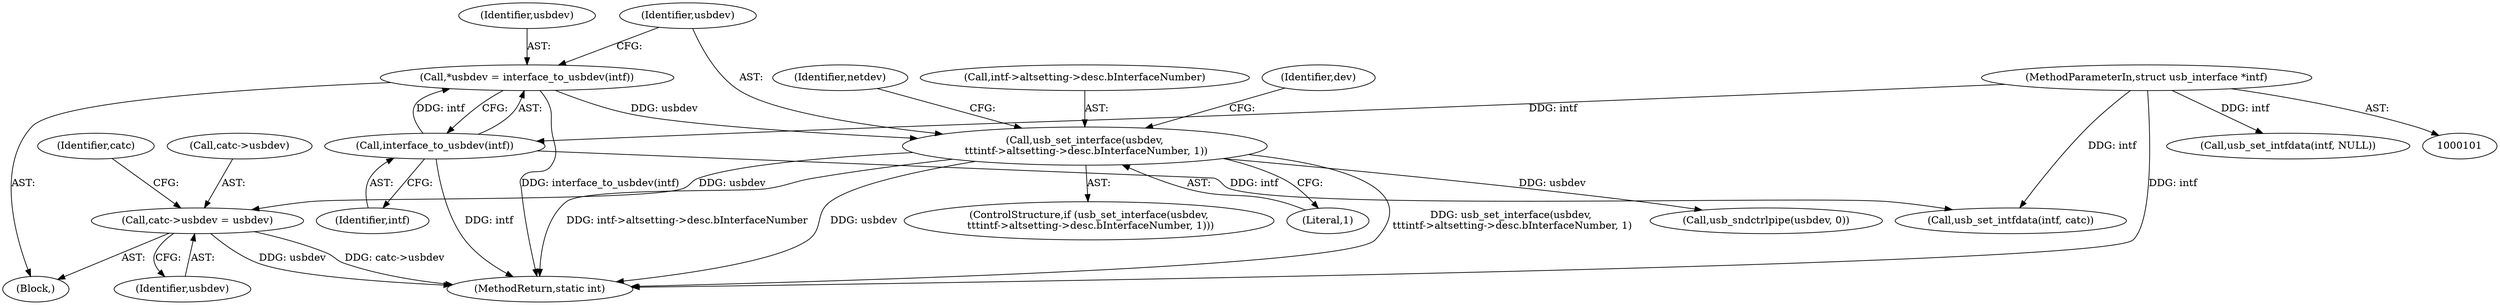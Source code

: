 digraph "0_linux_2d6a0e9de03ee658a9adc3bfb2f0ca55dff1e478@pointer" {
"1000173" [label="(Call,catc->usbdev = usbdev)"];
"1000124" [label="(Call,usb_set_interface(usbdev,\n \t\t\tintf->altsetting->desc.bInterfaceNumber, 1))"];
"1000113" [label="(Call,*usbdev = interface_to_usbdev(intf))"];
"1000115" [label="(Call,interface_to_usbdev(intf))"];
"1000102" [label="(MethodParameterIn,struct usb_interface *intf)"];
"1000335" [label="(Call,usb_sndctrlpipe(usbdev, 0))"];
"1000142" [label="(Identifier,netdev)"];
"1000113" [label="(Call,*usbdev = interface_to_usbdev(intf))"];
"1000114" [label="(Identifier,usbdev)"];
"1000619" [label="(Call,usb_set_intfdata(intf, NULL))"];
"1000125" [label="(Identifier,usbdev)"];
"1000180" [label="(Identifier,catc)"];
"1000115" [label="(Call,interface_to_usbdev(intf))"];
"1000173" [label="(Call,catc->usbdev = usbdev)"];
"1000104" [label="(Block,)"];
"1000102" [label="(MethodParameterIn,struct usb_interface *intf)"];
"1000126" [label="(Call,intf->altsetting->desc.bInterfaceNumber)"];
"1000174" [label="(Call,catc->usbdev)"];
"1000124" [label="(Call,usb_set_interface(usbdev,\n \t\t\tintf->altsetting->desc.bInterfaceNumber, 1))"];
"1000123" [label="(ControlStructure,if (usb_set_interface(usbdev,\n \t\t\tintf->altsetting->desc.bInterfaceNumber, 1)))"];
"1000136" [label="(Identifier,dev)"];
"1000116" [label="(Identifier,intf)"];
"1000133" [label="(Literal,1)"];
"1000177" [label="(Identifier,usbdev)"];
"1000643" [label="(MethodReturn,static int)"];
"1000600" [label="(Call,usb_set_intfdata(intf, catc))"];
"1000173" -> "1000104"  [label="AST: "];
"1000173" -> "1000177"  [label="CFG: "];
"1000174" -> "1000173"  [label="AST: "];
"1000177" -> "1000173"  [label="AST: "];
"1000180" -> "1000173"  [label="CFG: "];
"1000173" -> "1000643"  [label="DDG: usbdev"];
"1000173" -> "1000643"  [label="DDG: catc->usbdev"];
"1000124" -> "1000173"  [label="DDG: usbdev"];
"1000124" -> "1000123"  [label="AST: "];
"1000124" -> "1000133"  [label="CFG: "];
"1000125" -> "1000124"  [label="AST: "];
"1000126" -> "1000124"  [label="AST: "];
"1000133" -> "1000124"  [label="AST: "];
"1000136" -> "1000124"  [label="CFG: "];
"1000142" -> "1000124"  [label="CFG: "];
"1000124" -> "1000643"  [label="DDG: intf->altsetting->desc.bInterfaceNumber"];
"1000124" -> "1000643"  [label="DDG: usbdev"];
"1000124" -> "1000643"  [label="DDG: usb_set_interface(usbdev,\n \t\t\tintf->altsetting->desc.bInterfaceNumber, 1)"];
"1000113" -> "1000124"  [label="DDG: usbdev"];
"1000124" -> "1000335"  [label="DDG: usbdev"];
"1000113" -> "1000104"  [label="AST: "];
"1000113" -> "1000115"  [label="CFG: "];
"1000114" -> "1000113"  [label="AST: "];
"1000115" -> "1000113"  [label="AST: "];
"1000125" -> "1000113"  [label="CFG: "];
"1000113" -> "1000643"  [label="DDG: interface_to_usbdev(intf)"];
"1000115" -> "1000113"  [label="DDG: intf"];
"1000115" -> "1000116"  [label="CFG: "];
"1000116" -> "1000115"  [label="AST: "];
"1000115" -> "1000643"  [label="DDG: intf"];
"1000102" -> "1000115"  [label="DDG: intf"];
"1000115" -> "1000600"  [label="DDG: intf"];
"1000102" -> "1000101"  [label="AST: "];
"1000102" -> "1000643"  [label="DDG: intf"];
"1000102" -> "1000600"  [label="DDG: intf"];
"1000102" -> "1000619"  [label="DDG: intf"];
}
